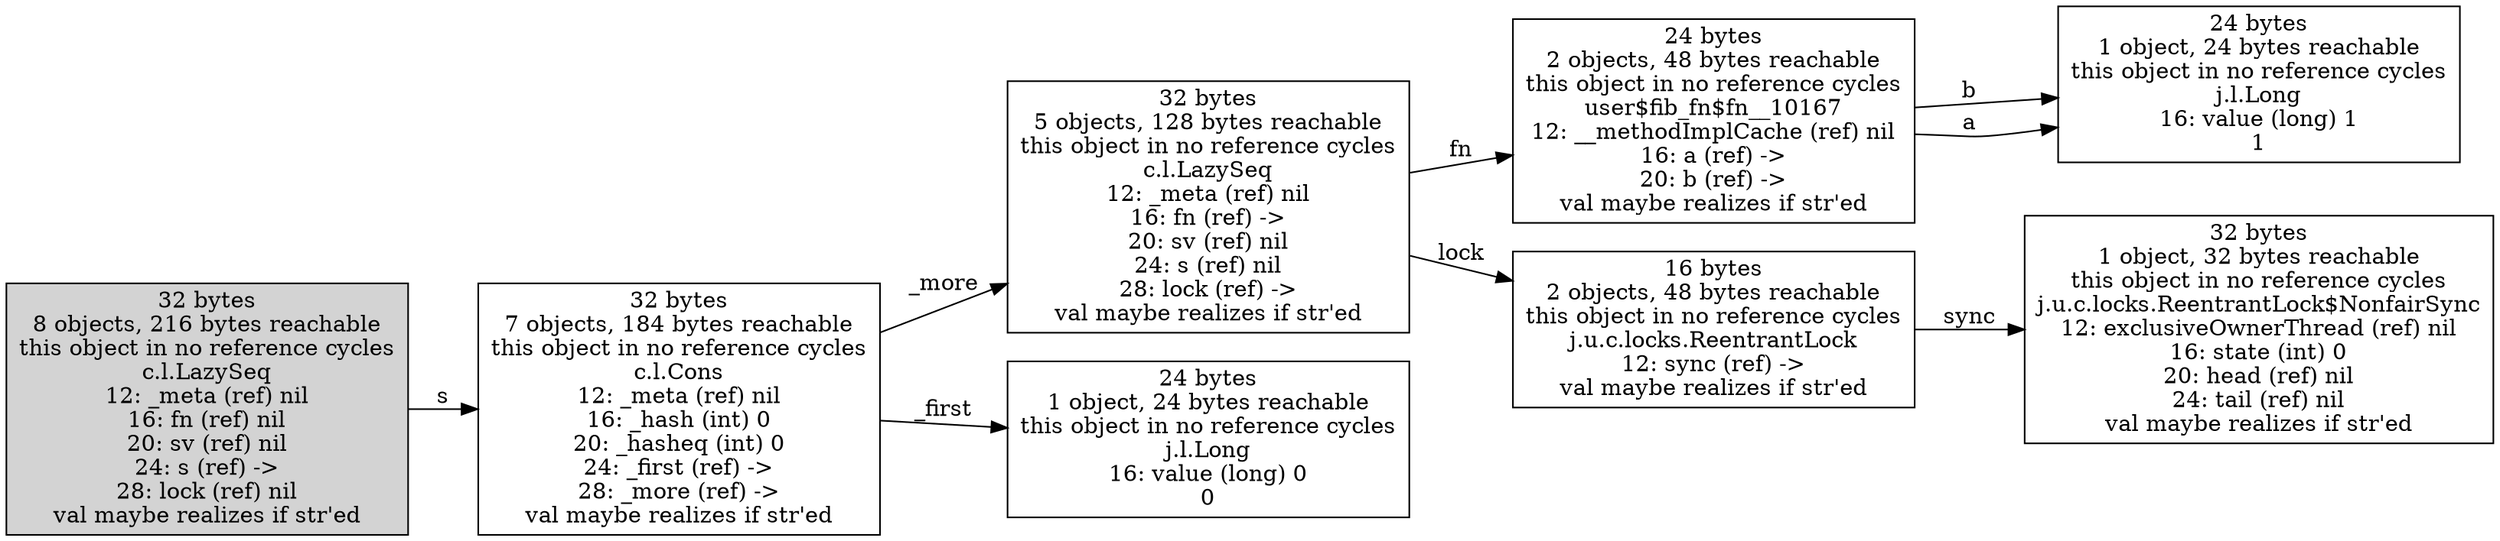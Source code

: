 digraph {
graph [layout="dot",rankdir="LR"];
"17920231808" ["reachable-only-from"=17920231296,"scc-num-nodes"=1,label="32 bytes
5 objects, 128 bytes reachable
this object in no reference cycles
c.l.LazySeq
12: _meta (ref) nil
16: fn (ref) ->
20: sv (ref) nil
24: s (ref) nil
28: lock (ref) ->
val maybe realizes if str'ed",shape="box"];
"17920232064" ["reachable-only-from"=17920231296,"scc-num-nodes"=1,label="24 bytes
2 objects, 48 bytes reachable
this object in no reference cycles
user$fib_fn$fn__10167
12: __methodImplCache (ref) nil
16: a (ref) ->
20: b (ref) ->
val maybe realizes if str'ed",shape="box"];
"17920232256" ["reachable-only-from"=17920231296,"scc-num-nodes"=1,label="16 bytes
2 objects, 48 bytes reachable
this object in no reference cycles
j.u.c.locks.ReentrantLock
12: sync (ref) ->
val maybe realizes if str'ed",shape="box"];
"17920231296" ["reachable-only-from"=17920231296,"scc-num-nodes"=1,style="filled","my-unique-total-size"=216,"my-unique-num-reachable-nodes"=8,label="32 bytes
8 objects, 216 bytes reachable
this object in no reference cycles
c.l.LazySeq
12: _meta (ref) nil
16: fn (ref) nil
20: sv (ref) nil
24: s (ref) ->
28: lock (ref) nil
val maybe realizes if str'ed",shape="box"];
"17920232384" ["reachable-only-from"=17920231296,"scc-num-nodes"=1,label="32 bytes
1 object, 32 bytes reachable
this object in no reference cycles
j.u.c.locks.ReentrantLock$NonfairSync
12: exclusiveOwnerThread (ref) nil
16: state (int) 0
20: head (ref) nil
24: tail (ref) nil
val maybe realizes if str'ed",shape="box"];
"34349647488" ["reachable-only-from"=17920231296,"scc-num-nodes"=1,label="24 bytes
1 object, 24 bytes reachable
this object in no reference cycles
j.l.Long
16: value (long) 0
0",shape="box"];
"17920231552" ["reachable-only-from"=17920231296,"scc-num-nodes"=1,label="32 bytes
7 objects, 184 bytes reachable
this object in no reference cycles
c.l.Cons
12: _meta (ref) nil
16: _hash (int) 0
20: _hasheq (int) 0
24: _first (ref) ->
28: _more (ref) ->
val maybe realizes if str'ed",shape="box"];
"34349647680" ["reachable-only-from"=17920231296,"scc-num-nodes"=1,label="24 bytes
1 object, 24 bytes reachable
this object in no reference cycles
j.l.Long
16: value (long) 1
1",shape="box"];
"17920231808" -> "17920232064" ["field-name"="fn",label="fn"];
"17920231808" -> "17920232256" ["field-name"="lock",label="lock"];
"17920232064" -> "34349647680" ["field-name"="b",label="b"];
"17920232064" -> "34349647680" ["field-name"="a",label="a"];
"17920232256" -> "17920232384" ["field-name"="sync",label="sync"];
"17920231296" -> "17920231552" ["field-name"="s",label="s"];
"17920231552" -> "34349647488" ["field-name"="_first",label="_first"];
"17920231552" -> "17920231808" ["field-name"="_more",label="_more"];
} 